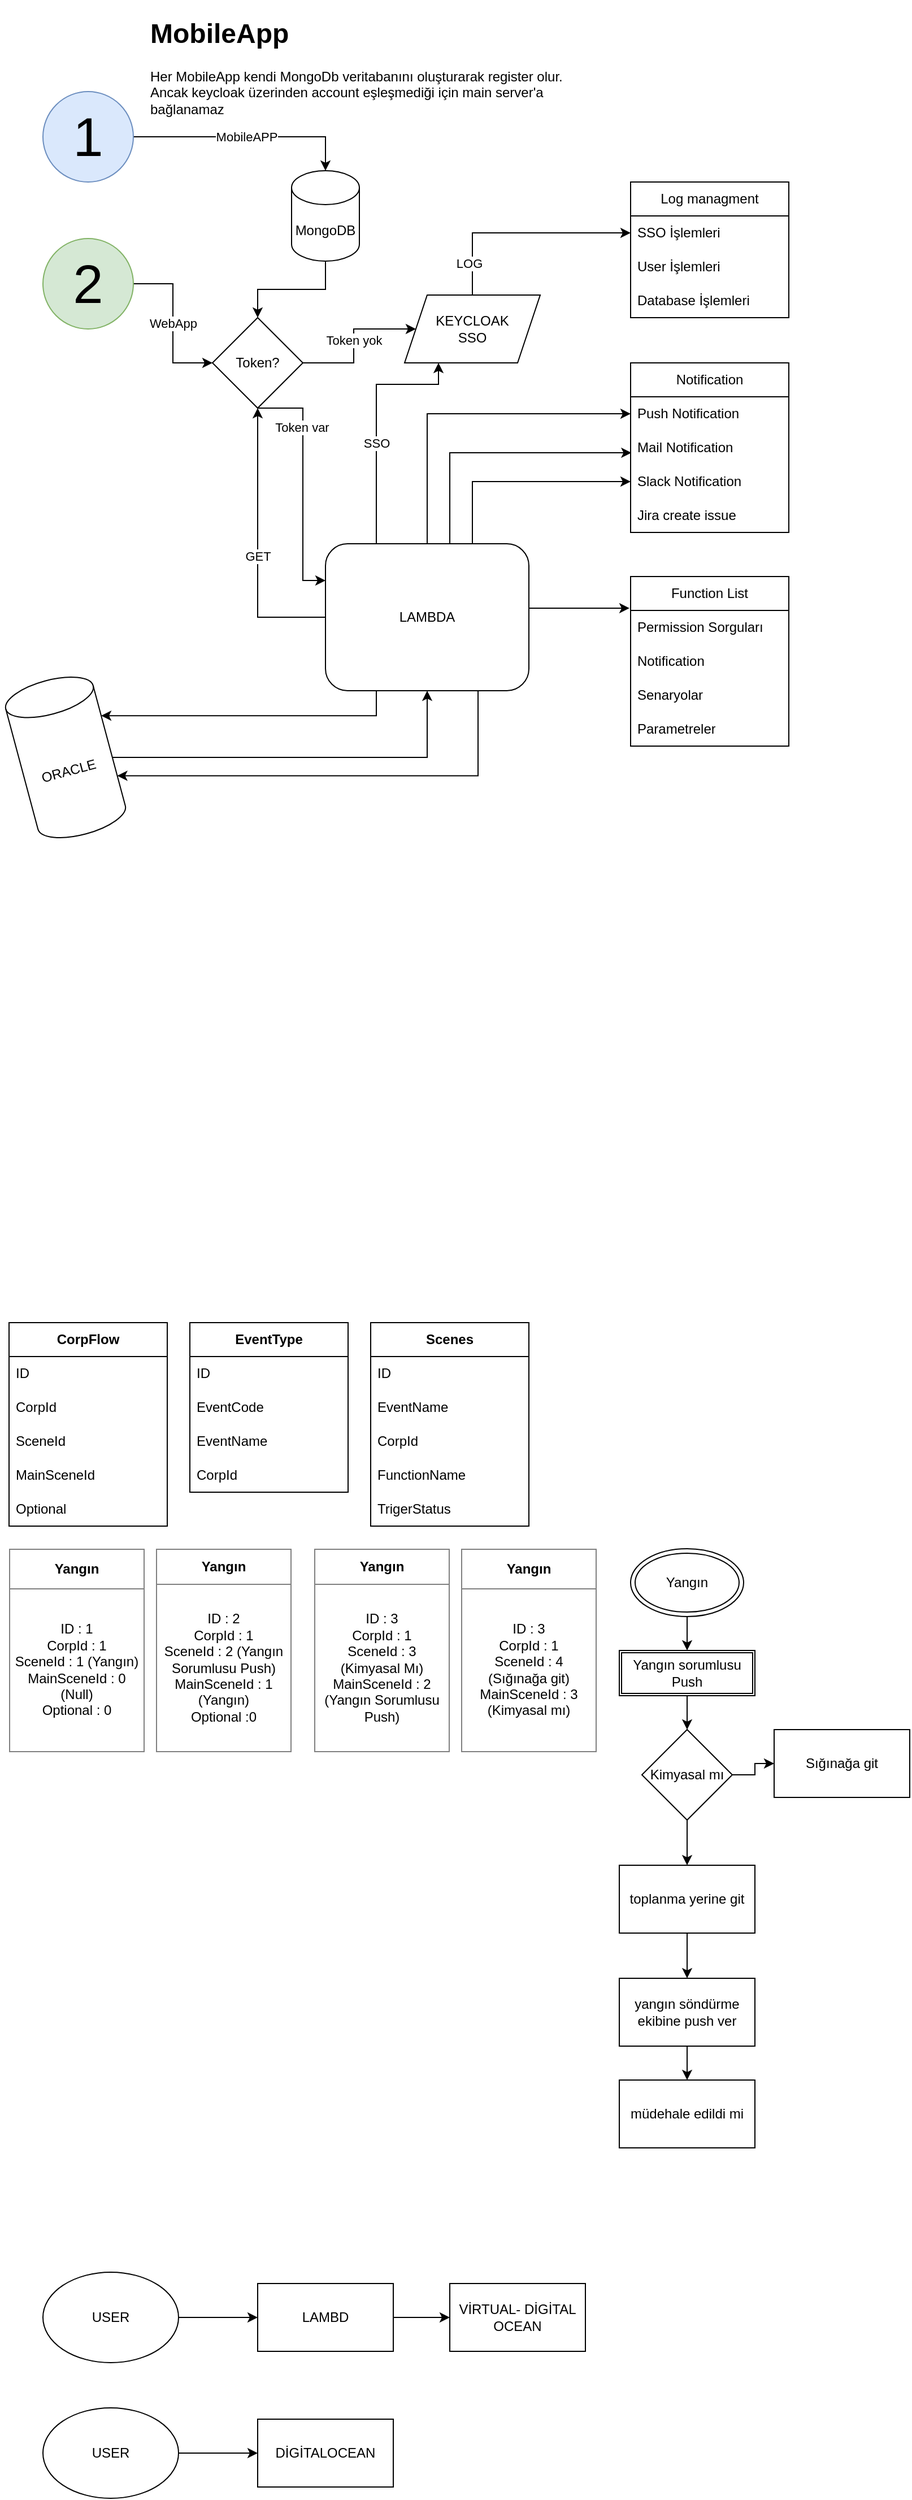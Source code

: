 <mxfile version="21.1.5" type="github">
  <diagram id="C5RBs43oDa-KdzZeNtuy" name="Page-1">
    <mxGraphModel dx="271" dy="148" grid="1" gridSize="10" guides="1" tooltips="1" connect="1" arrows="1" fold="1" page="1" pageScale="1" pageWidth="827" pageHeight="1169" math="0" shadow="0">
      <root>
        <mxCell id="WIyWlLk6GJQsqaUBKTNV-0" />
        <mxCell id="WIyWlLk6GJQsqaUBKTNV-1" parent="WIyWlLk6GJQsqaUBKTNV-0" />
        <mxCell id="HdJTnQoszHruhpzJ2h9A-5" value="MobileAPP" style="edgeStyle=orthogonalEdgeStyle;rounded=0;orthogonalLoop=1;jettySize=auto;html=1;entryX=0.5;entryY=0;entryDx=0;entryDy=0;entryPerimeter=0;" parent="WIyWlLk6GJQsqaUBKTNV-1" source="HdJTnQoszHruhpzJ2h9A-1" target="HdJTnQoszHruhpzJ2h9A-15" edge="1">
          <mxGeometry relative="1" as="geometry">
            <mxPoint x="290" y="161" as="targetPoint" />
          </mxGeometry>
        </mxCell>
        <mxCell id="HdJTnQoszHruhpzJ2h9A-1" value="&lt;font style=&quot;font-size: 48px;&quot;&gt;1&lt;/font&gt;" style="ellipse;whiteSpace=wrap;html=1;aspect=fixed;fillColor=#dae8fc;strokeColor=#6c8ebf;" parent="WIyWlLk6GJQsqaUBKTNV-1" vertex="1">
          <mxGeometry x="40" y="111" width="80" height="80" as="geometry" />
        </mxCell>
        <mxCell id="HdJTnQoszHruhpzJ2h9A-4" value="WebApp" style="edgeStyle=orthogonalEdgeStyle;rounded=0;orthogonalLoop=1;jettySize=auto;html=1;" parent="WIyWlLk6GJQsqaUBKTNV-1" source="HdJTnQoszHruhpzJ2h9A-2" target="HdJTnQoszHruhpzJ2h9A-38" edge="1">
          <mxGeometry relative="1" as="geometry">
            <mxPoint x="230" y="351" as="targetPoint" />
          </mxGeometry>
        </mxCell>
        <mxCell id="HdJTnQoszHruhpzJ2h9A-2" value="&lt;font style=&quot;font-size: 48px;&quot;&gt;2&lt;/font&gt;" style="ellipse;whiteSpace=wrap;html=1;aspect=fixed;fillColor=#d5e8d4;strokeColor=#82b366;" parent="WIyWlLk6GJQsqaUBKTNV-1" vertex="1">
          <mxGeometry x="40" y="241" width="80" height="80" as="geometry" />
        </mxCell>
        <mxCell id="HdJTnQoszHruhpzJ2h9A-22" style="edgeStyle=orthogonalEdgeStyle;rounded=0;orthogonalLoop=1;jettySize=auto;html=1;entryX=0.5;entryY=0;entryDx=0;entryDy=0;" parent="WIyWlLk6GJQsqaUBKTNV-1" source="HdJTnQoszHruhpzJ2h9A-15" target="HdJTnQoszHruhpzJ2h9A-38" edge="1">
          <mxGeometry relative="1" as="geometry">
            <mxPoint x="430" y="191" as="targetPoint" />
          </mxGeometry>
        </mxCell>
        <mxCell id="HdJTnQoszHruhpzJ2h9A-15" value="MongoDB" style="shape=cylinder3;whiteSpace=wrap;html=1;boundedLbl=1;backgroundOutline=1;size=15;" parent="WIyWlLk6GJQsqaUBKTNV-1" vertex="1">
          <mxGeometry x="260" y="181" width="60" height="80" as="geometry" />
        </mxCell>
        <mxCell id="HdJTnQoszHruhpzJ2h9A-62" style="edgeStyle=orthogonalEdgeStyle;rounded=0;orthogonalLoop=1;jettySize=auto;html=1;entryX=0;entryY=0.5;entryDx=0;entryDy=0;" parent="WIyWlLk6GJQsqaUBKTNV-1" source="HdJTnQoszHruhpzJ2h9A-17" target="HdJTnQoszHruhpzJ2h9A-59" edge="1">
          <mxGeometry relative="1" as="geometry" />
        </mxCell>
        <mxCell id="HdJTnQoszHruhpzJ2h9A-63" value="LOG" style="edgeLabel;html=1;align=center;verticalAlign=middle;resizable=0;points=[];" parent="HdJTnQoszHruhpzJ2h9A-62" vertex="1" connectable="0">
          <mxGeometry x="-0.707" y="3" relative="1" as="geometry">
            <mxPoint as="offset" />
          </mxGeometry>
        </mxCell>
        <mxCell id="HdJTnQoszHruhpzJ2h9A-17" value="KEYCLOAK &lt;br&gt;SSO" style="shape=parallelogram;perimeter=parallelogramPerimeter;whiteSpace=wrap;html=1;fixedSize=1;" parent="WIyWlLk6GJQsqaUBKTNV-1" vertex="1">
          <mxGeometry x="360" y="291" width="120" height="60" as="geometry" />
        </mxCell>
        <mxCell id="HdJTnQoszHruhpzJ2h9A-21" value="&lt;h1&gt;MobileApp&lt;/h1&gt;&lt;p&gt;Her MobileApp kendi MongoDb veritabanını oluşturarak register olur. Ancak keycloak üzerinden account eşleşmediği için main server&#39;a bağlanamaz&lt;/p&gt;" style="text;html=1;strokeColor=none;fillColor=none;spacing=5;spacingTop=-20;whiteSpace=wrap;overflow=hidden;rounded=0;" parent="WIyWlLk6GJQsqaUBKTNV-1" vertex="1">
          <mxGeometry x="130" y="40" width="390" height="100" as="geometry" />
        </mxCell>
        <mxCell id="HdJTnQoszHruhpzJ2h9A-42" style="edgeStyle=orthogonalEdgeStyle;rounded=0;orthogonalLoop=1;jettySize=auto;html=1;entryX=0.25;entryY=1;entryDx=0;entryDy=0;exitX=0.25;exitY=0;exitDx=0;exitDy=0;" parent="WIyWlLk6GJQsqaUBKTNV-1" source="HdJTnQoszHruhpzJ2h9A-24" target="HdJTnQoszHruhpzJ2h9A-17" edge="1">
          <mxGeometry relative="1" as="geometry">
            <Array as="points">
              <mxPoint x="335" y="370" />
              <mxPoint x="390" y="370" />
            </Array>
          </mxGeometry>
        </mxCell>
        <mxCell id="HdJTnQoszHruhpzJ2h9A-46" value="SSO" style="edgeLabel;html=1;align=center;verticalAlign=middle;resizable=0;points=[];" parent="HdJTnQoszHruhpzJ2h9A-42" vertex="1" connectable="0">
          <mxGeometry x="-0.182" y="-1" relative="1" as="geometry">
            <mxPoint x="-1" y="-1" as="offset" />
          </mxGeometry>
        </mxCell>
        <mxCell id="HdJTnQoszHruhpzJ2h9A-87" style="edgeStyle=orthogonalEdgeStyle;rounded=0;orthogonalLoop=1;jettySize=auto;html=1;entryX=0.005;entryY=0.65;entryDx=0;entryDy=0;entryPerimeter=0;" parent="WIyWlLk6GJQsqaUBKTNV-1" source="HdJTnQoszHruhpzJ2h9A-24" target="HdJTnQoszHruhpzJ2h9A-83" edge="1">
          <mxGeometry relative="1" as="geometry">
            <Array as="points">
              <mxPoint x="400" y="430" />
            </Array>
            <mxPoint x="540" y="445" as="targetPoint" />
          </mxGeometry>
        </mxCell>
        <mxCell id="HdJTnQoszHruhpzJ2h9A-93" style="edgeStyle=orthogonalEdgeStyle;rounded=0;orthogonalLoop=1;jettySize=auto;html=1;entryX=0.5;entryY=1;entryDx=0;entryDy=0;" parent="WIyWlLk6GJQsqaUBKTNV-1" source="HdJTnQoszHruhpzJ2h9A-24" target="HdJTnQoszHruhpzJ2h9A-38" edge="1">
          <mxGeometry relative="1" as="geometry">
            <mxPoint x="230" y="400" as="targetPoint" />
          </mxGeometry>
        </mxCell>
        <mxCell id="HdJTnQoszHruhpzJ2h9A-94" value="GET" style="edgeLabel;html=1;align=center;verticalAlign=middle;resizable=0;points=[];" parent="HdJTnQoszHruhpzJ2h9A-93" vertex="1" connectable="0">
          <mxGeometry x="-0.068" relative="1" as="geometry">
            <mxPoint as="offset" />
          </mxGeometry>
        </mxCell>
        <mxCell id="HdJTnQoszHruhpzJ2h9A-95" style="edgeStyle=orthogonalEdgeStyle;rounded=0;orthogonalLoop=1;jettySize=auto;html=1;exitX=0.25;exitY=1;exitDx=0;exitDy=0;entryX=1;entryY=0;entryDx=0;entryDy=42.5;entryPerimeter=0;" parent="WIyWlLk6GJQsqaUBKTNV-1" source="HdJTnQoszHruhpzJ2h9A-24" target="HdJTnQoszHruhpzJ2h9A-29" edge="1">
          <mxGeometry relative="1" as="geometry" />
        </mxCell>
        <mxCell id="HdJTnQoszHruhpzJ2h9A-96" style="edgeStyle=orthogonalEdgeStyle;rounded=0;orthogonalLoop=1;jettySize=auto;html=1;exitX=0.75;exitY=1;exitDx=0;exitDy=0;entryX=1;entryY=0;entryDx=0;entryDy=97.5;entryPerimeter=0;" parent="WIyWlLk6GJQsqaUBKTNV-1" source="HdJTnQoszHruhpzJ2h9A-24" target="HdJTnQoszHruhpzJ2h9A-29" edge="1">
          <mxGeometry relative="1" as="geometry" />
        </mxCell>
        <mxCell id="HdJTnQoszHruhpzJ2h9A-99" style="edgeStyle=orthogonalEdgeStyle;rounded=0;orthogonalLoop=1;jettySize=auto;html=1;exitX=0.5;exitY=0;exitDx=0;exitDy=0;entryX=0;entryY=0.5;entryDx=0;entryDy=0;" parent="WIyWlLk6GJQsqaUBKTNV-1" source="HdJTnQoszHruhpzJ2h9A-24" target="HdJTnQoszHruhpzJ2h9A-82" edge="1">
          <mxGeometry relative="1" as="geometry" />
        </mxCell>
        <mxCell id="HdJTnQoszHruhpzJ2h9A-100" style="edgeStyle=orthogonalEdgeStyle;rounded=0;orthogonalLoop=1;jettySize=auto;html=1;exitX=0.75;exitY=0;exitDx=0;exitDy=0;entryX=0;entryY=0.5;entryDx=0;entryDy=0;" parent="WIyWlLk6GJQsqaUBKTNV-1" source="HdJTnQoszHruhpzJ2h9A-24" target="HdJTnQoszHruhpzJ2h9A-84" edge="1">
          <mxGeometry relative="1" as="geometry">
            <Array as="points">
              <mxPoint x="420" y="511" />
              <mxPoint x="420" y="456" />
            </Array>
          </mxGeometry>
        </mxCell>
        <mxCell id="ZVC5dnamHG_otaj4gTiU-15" style="edgeStyle=orthogonalEdgeStyle;rounded=0;orthogonalLoop=1;jettySize=auto;html=1;exitX=1;exitY=0.5;exitDx=0;exitDy=0;entryX=-0.007;entryY=-0.067;entryDx=0;entryDy=0;entryPerimeter=0;" edge="1" parent="WIyWlLk6GJQsqaUBKTNV-1" source="HdJTnQoszHruhpzJ2h9A-24" target="HdJTnQoszHruhpzJ2h9A-70">
          <mxGeometry relative="1" as="geometry">
            <Array as="points">
              <mxPoint x="470" y="568" />
            </Array>
          </mxGeometry>
        </mxCell>
        <mxCell id="HdJTnQoszHruhpzJ2h9A-24" value="LAMBDA" style="rounded=1;whiteSpace=wrap;html=1;" parent="WIyWlLk6GJQsqaUBKTNV-1" vertex="1">
          <mxGeometry x="290" y="511" width="180" height="130" as="geometry" />
        </mxCell>
        <mxCell id="ZVC5dnamHG_otaj4gTiU-3" style="edgeStyle=orthogonalEdgeStyle;rounded=0;orthogonalLoop=1;jettySize=auto;html=1;entryX=0.5;entryY=1;entryDx=0;entryDy=0;" edge="1" parent="WIyWlLk6GJQsqaUBKTNV-1" source="HdJTnQoszHruhpzJ2h9A-29" target="HdJTnQoszHruhpzJ2h9A-24">
          <mxGeometry relative="1" as="geometry" />
        </mxCell>
        <mxCell id="HdJTnQoszHruhpzJ2h9A-29" value="ORACLE" style="shape=cylinder3;whiteSpace=wrap;html=1;boundedLbl=1;backgroundOutline=1;size=15;rotation=-15;" parent="WIyWlLk6GJQsqaUBKTNV-1" vertex="1">
          <mxGeometry x="20" y="630" width="80" height="140" as="geometry" />
        </mxCell>
        <mxCell id="HdJTnQoszHruhpzJ2h9A-39" value="Token yok" style="edgeStyle=orthogonalEdgeStyle;rounded=0;orthogonalLoop=1;jettySize=auto;html=1;entryX=0;entryY=0.5;entryDx=0;entryDy=0;" parent="WIyWlLk6GJQsqaUBKTNV-1" source="HdJTnQoszHruhpzJ2h9A-38" target="HdJTnQoszHruhpzJ2h9A-17" edge="1">
          <mxGeometry relative="1" as="geometry" />
        </mxCell>
        <mxCell id="HdJTnQoszHruhpzJ2h9A-79" style="edgeStyle=orthogonalEdgeStyle;rounded=0;orthogonalLoop=1;jettySize=auto;html=1;exitX=0.5;exitY=1;exitDx=0;exitDy=0;entryX=0;entryY=0.25;entryDx=0;entryDy=0;" parent="WIyWlLk6GJQsqaUBKTNV-1" source="HdJTnQoszHruhpzJ2h9A-38" target="HdJTnQoszHruhpzJ2h9A-24" edge="1">
          <mxGeometry relative="1" as="geometry">
            <Array as="points">
              <mxPoint x="270" y="391" />
              <mxPoint x="270" y="544" />
            </Array>
          </mxGeometry>
        </mxCell>
        <mxCell id="HdJTnQoszHruhpzJ2h9A-80" value="Token var" style="edgeLabel;html=1;align=center;verticalAlign=middle;resizable=0;points=[];" parent="HdJTnQoszHruhpzJ2h9A-79" vertex="1" connectable="0">
          <mxGeometry x="-0.464" y="-1" relative="1" as="geometry">
            <mxPoint as="offset" />
          </mxGeometry>
        </mxCell>
        <mxCell id="HdJTnQoszHruhpzJ2h9A-38" value="Token?" style="rhombus;whiteSpace=wrap;html=1;" parent="WIyWlLk6GJQsqaUBKTNV-1" vertex="1">
          <mxGeometry x="190" y="311" width="80" height="80" as="geometry" />
        </mxCell>
        <mxCell id="HdJTnQoszHruhpzJ2h9A-58" value="Log managment" style="swimlane;fontStyle=0;childLayout=stackLayout;horizontal=1;startSize=30;horizontalStack=0;resizeParent=1;resizeParentMax=0;resizeLast=0;collapsible=1;marginBottom=0;whiteSpace=wrap;html=1;" parent="WIyWlLk6GJQsqaUBKTNV-1" vertex="1">
          <mxGeometry x="560" y="191" width="140" height="120" as="geometry" />
        </mxCell>
        <mxCell id="HdJTnQoszHruhpzJ2h9A-59" value="SSO İşlemleri" style="text;strokeColor=none;fillColor=none;align=left;verticalAlign=middle;spacingLeft=4;spacingRight=4;overflow=hidden;points=[[0,0.5],[1,0.5]];portConstraint=eastwest;rotatable=0;whiteSpace=wrap;html=1;" parent="HdJTnQoszHruhpzJ2h9A-58" vertex="1">
          <mxGeometry y="30" width="140" height="30" as="geometry" />
        </mxCell>
        <mxCell id="HdJTnQoszHruhpzJ2h9A-60" value="User İşlemleri" style="text;strokeColor=none;fillColor=none;align=left;verticalAlign=middle;spacingLeft=4;spacingRight=4;overflow=hidden;points=[[0,0.5],[1,0.5]];portConstraint=eastwest;rotatable=0;whiteSpace=wrap;html=1;" parent="HdJTnQoszHruhpzJ2h9A-58" vertex="1">
          <mxGeometry y="60" width="140" height="30" as="geometry" />
        </mxCell>
        <mxCell id="HdJTnQoszHruhpzJ2h9A-61" value="Database İşlemleri" style="text;strokeColor=none;fillColor=none;align=left;verticalAlign=middle;spacingLeft=4;spacingRight=4;overflow=hidden;points=[[0,0.5],[1,0.5]];portConstraint=eastwest;rotatable=0;whiteSpace=wrap;html=1;" parent="HdJTnQoszHruhpzJ2h9A-58" vertex="1">
          <mxGeometry y="90" width="140" height="30" as="geometry" />
        </mxCell>
        <mxCell id="HdJTnQoszHruhpzJ2h9A-69" value="Function List" style="swimlane;fontStyle=0;childLayout=stackLayout;horizontal=1;startSize=30;horizontalStack=0;resizeParent=1;resizeParentMax=0;resizeLast=0;collapsible=1;marginBottom=0;whiteSpace=wrap;html=1;" parent="WIyWlLk6GJQsqaUBKTNV-1" vertex="1">
          <mxGeometry x="560" y="540" width="140" height="150" as="geometry">
            <mxRectangle x="660" y="720" width="110" height="30" as="alternateBounds" />
          </mxGeometry>
        </mxCell>
        <mxCell id="HdJTnQoszHruhpzJ2h9A-70" value="Permission Sorguları" style="text;strokeColor=none;fillColor=none;align=left;verticalAlign=middle;spacingLeft=4;spacingRight=4;overflow=hidden;points=[[0,0.5],[1,0.5]];portConstraint=eastwest;rotatable=0;whiteSpace=wrap;html=1;" parent="HdJTnQoszHruhpzJ2h9A-69" vertex="1">
          <mxGeometry y="30" width="140" height="30" as="geometry" />
        </mxCell>
        <mxCell id="HdJTnQoszHruhpzJ2h9A-71" value="Notification&amp;nbsp;" style="text;strokeColor=none;fillColor=none;align=left;verticalAlign=middle;spacingLeft=4;spacingRight=4;overflow=hidden;points=[[0,0.5],[1,0.5]];portConstraint=eastwest;rotatable=0;whiteSpace=wrap;html=1;" parent="HdJTnQoszHruhpzJ2h9A-69" vertex="1">
          <mxGeometry y="60" width="140" height="30" as="geometry" />
        </mxCell>
        <mxCell id="HdJTnQoszHruhpzJ2h9A-72" value="Senaryolar" style="text;strokeColor=none;fillColor=none;align=left;verticalAlign=middle;spacingLeft=4;spacingRight=4;overflow=hidden;points=[[0,0.5],[1,0.5]];portConstraint=eastwest;rotatable=0;whiteSpace=wrap;html=1;" parent="HdJTnQoszHruhpzJ2h9A-69" vertex="1">
          <mxGeometry y="90" width="140" height="30" as="geometry" />
        </mxCell>
        <mxCell id="HdJTnQoszHruhpzJ2h9A-102" value="Parametreler" style="text;strokeColor=none;fillColor=none;align=left;verticalAlign=middle;spacingLeft=4;spacingRight=4;overflow=hidden;points=[[0,0.5],[1,0.5]];portConstraint=eastwest;rotatable=0;whiteSpace=wrap;html=1;" parent="HdJTnQoszHruhpzJ2h9A-69" vertex="1">
          <mxGeometry y="120" width="140" height="30" as="geometry" />
        </mxCell>
        <mxCell id="HdJTnQoszHruhpzJ2h9A-81" value="Notification" style="swimlane;fontStyle=0;childLayout=stackLayout;horizontal=1;startSize=30;horizontalStack=0;resizeParent=1;resizeParentMax=0;resizeLast=0;collapsible=1;marginBottom=0;whiteSpace=wrap;html=1;" parent="WIyWlLk6GJQsqaUBKTNV-1" vertex="1">
          <mxGeometry x="560" y="351" width="140" height="150" as="geometry" />
        </mxCell>
        <mxCell id="HdJTnQoszHruhpzJ2h9A-82" value="Push Notification" style="text;strokeColor=none;fillColor=none;align=left;verticalAlign=middle;spacingLeft=4;spacingRight=4;overflow=hidden;points=[[0,0.5],[1,0.5]];portConstraint=eastwest;rotatable=0;whiteSpace=wrap;html=1;" parent="HdJTnQoszHruhpzJ2h9A-81" vertex="1">
          <mxGeometry y="30" width="140" height="30" as="geometry" />
        </mxCell>
        <mxCell id="HdJTnQoszHruhpzJ2h9A-83" value="Mail Notification" style="text;strokeColor=none;fillColor=none;align=left;verticalAlign=middle;spacingLeft=4;spacingRight=4;overflow=hidden;points=[[0,0.5],[1,0.5]];portConstraint=eastwest;rotatable=0;whiteSpace=wrap;html=1;" parent="HdJTnQoszHruhpzJ2h9A-81" vertex="1">
          <mxGeometry y="60" width="140" height="30" as="geometry" />
        </mxCell>
        <mxCell id="HdJTnQoszHruhpzJ2h9A-84" value="Slack Notification" style="text;strokeColor=none;fillColor=none;align=left;verticalAlign=middle;spacingLeft=4;spacingRight=4;overflow=hidden;points=[[0,0.5],[1,0.5]];portConstraint=eastwest;rotatable=0;whiteSpace=wrap;html=1;" parent="HdJTnQoszHruhpzJ2h9A-81" vertex="1">
          <mxGeometry y="90" width="140" height="30" as="geometry" />
        </mxCell>
        <mxCell id="ZVC5dnamHG_otaj4gTiU-16" value="Jira create issue" style="text;strokeColor=none;fillColor=none;align=left;verticalAlign=middle;spacingLeft=4;spacingRight=4;overflow=hidden;points=[[0,0.5],[1,0.5]];portConstraint=eastwest;rotatable=0;whiteSpace=wrap;html=1;" vertex="1" parent="HdJTnQoszHruhpzJ2h9A-81">
          <mxGeometry y="120" width="140" height="30" as="geometry" />
        </mxCell>
        <mxCell id="HdJTnQoszHruhpzJ2h9A-104" value="CorpFlow" style="swimlane;fontStyle=1;childLayout=stackLayout;horizontal=1;startSize=30;horizontalStack=0;resizeParent=1;resizeParentMax=0;resizeLast=0;collapsible=1;marginBottom=0;whiteSpace=wrap;html=1;" parent="WIyWlLk6GJQsqaUBKTNV-1" vertex="1">
          <mxGeometry x="10" y="1200" width="140" height="180" as="geometry" />
        </mxCell>
        <mxCell id="HdJTnQoszHruhpzJ2h9A-105" value="ID" style="text;strokeColor=none;fillColor=none;align=left;verticalAlign=middle;spacingLeft=4;spacingRight=4;overflow=hidden;points=[[0,0.5],[1,0.5]];portConstraint=eastwest;rotatable=0;whiteSpace=wrap;html=1;" parent="HdJTnQoszHruhpzJ2h9A-104" vertex="1">
          <mxGeometry y="30" width="140" height="30" as="geometry" />
        </mxCell>
        <mxCell id="HdJTnQoszHruhpzJ2h9A-106" value="CorpId" style="text;strokeColor=none;fillColor=none;align=left;verticalAlign=middle;spacingLeft=4;spacingRight=4;overflow=hidden;points=[[0,0.5],[1,0.5]];portConstraint=eastwest;rotatable=0;whiteSpace=wrap;html=1;" parent="HdJTnQoszHruhpzJ2h9A-104" vertex="1">
          <mxGeometry y="60" width="140" height="30" as="geometry" />
        </mxCell>
        <mxCell id="HdJTnQoszHruhpzJ2h9A-107" value="SceneId" style="text;strokeColor=none;fillColor=none;align=left;verticalAlign=middle;spacingLeft=4;spacingRight=4;overflow=hidden;points=[[0,0.5],[1,0.5]];portConstraint=eastwest;rotatable=0;whiteSpace=wrap;html=1;" parent="HdJTnQoszHruhpzJ2h9A-104" vertex="1">
          <mxGeometry y="90" width="140" height="30" as="geometry" />
        </mxCell>
        <mxCell id="HdJTnQoszHruhpzJ2h9A-108" value="MainSceneId" style="text;strokeColor=none;fillColor=none;align=left;verticalAlign=middle;spacingLeft=4;spacingRight=4;overflow=hidden;points=[[0,0.5],[1,0.5]];portConstraint=eastwest;rotatable=0;whiteSpace=wrap;html=1;fontStyle=0" parent="HdJTnQoszHruhpzJ2h9A-104" vertex="1">
          <mxGeometry y="120" width="140" height="30" as="geometry" />
        </mxCell>
        <mxCell id="ZVC5dnamHG_otaj4gTiU-0" value="Optional" style="text;strokeColor=none;fillColor=none;align=left;verticalAlign=middle;spacingLeft=4;spacingRight=4;overflow=hidden;points=[[0,0.5],[1,0.5]];portConstraint=eastwest;rotatable=0;whiteSpace=wrap;html=1;fontStyle=0" vertex="1" parent="HdJTnQoszHruhpzJ2h9A-104">
          <mxGeometry y="150" width="140" height="30" as="geometry" />
        </mxCell>
        <mxCell id="HdJTnQoszHruhpzJ2h9A-109" value="EventType" style="swimlane;fontStyle=1;childLayout=stackLayout;horizontal=1;startSize=30;horizontalStack=0;resizeParent=1;resizeParentMax=0;resizeLast=0;collapsible=1;marginBottom=0;whiteSpace=wrap;html=1;" parent="WIyWlLk6GJQsqaUBKTNV-1" vertex="1">
          <mxGeometry x="170" y="1200" width="140" height="150" as="geometry" />
        </mxCell>
        <mxCell id="HdJTnQoszHruhpzJ2h9A-110" value="ID" style="text;strokeColor=none;fillColor=none;align=left;verticalAlign=middle;spacingLeft=4;spacingRight=4;overflow=hidden;points=[[0,0.5],[1,0.5]];portConstraint=eastwest;rotatable=0;whiteSpace=wrap;html=1;" parent="HdJTnQoszHruhpzJ2h9A-109" vertex="1">
          <mxGeometry y="30" width="140" height="30" as="geometry" />
        </mxCell>
        <mxCell id="HdJTnQoszHruhpzJ2h9A-111" value="EventCode" style="text;strokeColor=none;fillColor=none;align=left;verticalAlign=middle;spacingLeft=4;spacingRight=4;overflow=hidden;points=[[0,0.5],[1,0.5]];portConstraint=eastwest;rotatable=0;whiteSpace=wrap;html=1;" parent="HdJTnQoszHruhpzJ2h9A-109" vertex="1">
          <mxGeometry y="60" width="140" height="30" as="geometry" />
        </mxCell>
        <mxCell id="HdJTnQoszHruhpzJ2h9A-112" value="EventName" style="text;strokeColor=none;fillColor=none;align=left;verticalAlign=middle;spacingLeft=4;spacingRight=4;overflow=hidden;points=[[0,0.5],[1,0.5]];portConstraint=eastwest;rotatable=0;whiteSpace=wrap;html=1;" parent="HdJTnQoszHruhpzJ2h9A-109" vertex="1">
          <mxGeometry y="90" width="140" height="30" as="geometry" />
        </mxCell>
        <mxCell id="HdJTnQoszHruhpzJ2h9A-113" value="CorpId" style="text;strokeColor=none;fillColor=none;align=left;verticalAlign=middle;spacingLeft=4;spacingRight=4;overflow=hidden;points=[[0,0.5],[1,0.5]];portConstraint=eastwest;rotatable=0;whiteSpace=wrap;html=1;fontStyle=0" parent="HdJTnQoszHruhpzJ2h9A-109" vertex="1">
          <mxGeometry y="120" width="140" height="30" as="geometry" />
        </mxCell>
        <mxCell id="HdJTnQoszHruhpzJ2h9A-114" value="Scenes" style="swimlane;fontStyle=1;childLayout=stackLayout;horizontal=1;startSize=30;horizontalStack=0;resizeParent=1;resizeParentMax=0;resizeLast=0;collapsible=1;marginBottom=0;whiteSpace=wrap;html=1;" parent="WIyWlLk6GJQsqaUBKTNV-1" vertex="1">
          <mxGeometry x="330" y="1200" width="140" height="180" as="geometry" />
        </mxCell>
        <mxCell id="HdJTnQoszHruhpzJ2h9A-115" value="ID" style="text;strokeColor=none;fillColor=none;align=left;verticalAlign=middle;spacingLeft=4;spacingRight=4;overflow=hidden;points=[[0,0.5],[1,0.5]];portConstraint=eastwest;rotatable=0;whiteSpace=wrap;html=1;" parent="HdJTnQoszHruhpzJ2h9A-114" vertex="1">
          <mxGeometry y="30" width="140" height="30" as="geometry" />
        </mxCell>
        <mxCell id="HdJTnQoszHruhpzJ2h9A-117" value="EventName" style="text;strokeColor=none;fillColor=none;align=left;verticalAlign=middle;spacingLeft=4;spacingRight=4;overflow=hidden;points=[[0,0.5],[1,0.5]];portConstraint=eastwest;rotatable=0;whiteSpace=wrap;html=1;" parent="HdJTnQoszHruhpzJ2h9A-114" vertex="1">
          <mxGeometry y="60" width="140" height="30" as="geometry" />
        </mxCell>
        <mxCell id="HdJTnQoszHruhpzJ2h9A-118" value="CorpId" style="text;strokeColor=none;fillColor=none;align=left;verticalAlign=middle;spacingLeft=4;spacingRight=4;overflow=hidden;points=[[0,0.5],[1,0.5]];portConstraint=eastwest;rotatable=0;whiteSpace=wrap;html=1;fontStyle=0" parent="HdJTnQoszHruhpzJ2h9A-114" vertex="1">
          <mxGeometry y="90" width="140" height="30" as="geometry" />
        </mxCell>
        <mxCell id="ZVC5dnamHG_otaj4gTiU-1" value="FunctionName" style="text;strokeColor=none;fillColor=none;align=left;verticalAlign=middle;spacingLeft=4;spacingRight=4;overflow=hidden;points=[[0,0.5],[1,0.5]];portConstraint=eastwest;rotatable=0;whiteSpace=wrap;html=1;fontStyle=0" vertex="1" parent="HdJTnQoszHruhpzJ2h9A-114">
          <mxGeometry y="120" width="140" height="30" as="geometry" />
        </mxCell>
        <mxCell id="ZVC5dnamHG_otaj4gTiU-2" value="TrigerStatus" style="text;strokeColor=none;fillColor=none;align=left;verticalAlign=middle;spacingLeft=4;spacingRight=4;overflow=hidden;points=[[0,0.5],[1,0.5]];portConstraint=eastwest;rotatable=0;whiteSpace=wrap;html=1;fontStyle=0" vertex="1" parent="HdJTnQoszHruhpzJ2h9A-114">
          <mxGeometry y="150" width="140" height="30" as="geometry" />
        </mxCell>
        <mxCell id="HdJTnQoszHruhpzJ2h9A-122" style="edgeStyle=orthogonalEdgeStyle;rounded=0;orthogonalLoop=1;jettySize=auto;html=1;exitX=0.5;exitY=1;exitDx=0;exitDy=0;entryX=0.5;entryY=0;entryDx=0;entryDy=0;" parent="WIyWlLk6GJQsqaUBKTNV-1" source="HdJTnQoszHruhpzJ2h9A-119" target="HdJTnQoszHruhpzJ2h9A-120" edge="1">
          <mxGeometry relative="1" as="geometry" />
        </mxCell>
        <mxCell id="HdJTnQoszHruhpzJ2h9A-119" value="Yangın" style="ellipse;shape=doubleEllipse;whiteSpace=wrap;html=1;" parent="WIyWlLk6GJQsqaUBKTNV-1" vertex="1">
          <mxGeometry x="560" y="1400" width="100" height="60" as="geometry" />
        </mxCell>
        <mxCell id="HdJTnQoszHruhpzJ2h9A-127" value="" style="edgeStyle=orthogonalEdgeStyle;rounded=0;orthogonalLoop=1;jettySize=auto;html=1;" parent="WIyWlLk6GJQsqaUBKTNV-1" source="HdJTnQoszHruhpzJ2h9A-120" target="HdJTnQoszHruhpzJ2h9A-126" edge="1">
          <mxGeometry relative="1" as="geometry" />
        </mxCell>
        <mxCell id="HdJTnQoszHruhpzJ2h9A-120" value="Yangın sorumlusu Push" style="shape=ext;double=1;rounded=0;whiteSpace=wrap;html=1;" parent="WIyWlLk6GJQsqaUBKTNV-1" vertex="1">
          <mxGeometry x="550" y="1490" width="120" height="40" as="geometry" />
        </mxCell>
        <mxCell id="HdJTnQoszHruhpzJ2h9A-129" value="" style="edgeStyle=orthogonalEdgeStyle;rounded=0;orthogonalLoop=1;jettySize=auto;html=1;" parent="WIyWlLk6GJQsqaUBKTNV-1" source="HdJTnQoszHruhpzJ2h9A-126" target="HdJTnQoszHruhpzJ2h9A-128" edge="1">
          <mxGeometry relative="1" as="geometry" />
        </mxCell>
        <mxCell id="HdJTnQoszHruhpzJ2h9A-132" value="" style="edgeStyle=orthogonalEdgeStyle;rounded=0;orthogonalLoop=1;jettySize=auto;html=1;" parent="WIyWlLk6GJQsqaUBKTNV-1" source="HdJTnQoszHruhpzJ2h9A-126" target="HdJTnQoszHruhpzJ2h9A-131" edge="1">
          <mxGeometry relative="1" as="geometry" />
        </mxCell>
        <mxCell id="HdJTnQoszHruhpzJ2h9A-126" value="Kimyasal mı" style="rhombus;whiteSpace=wrap;html=1;rounded=0;" parent="WIyWlLk6GJQsqaUBKTNV-1" vertex="1">
          <mxGeometry x="570" y="1560" width="80" height="80" as="geometry" />
        </mxCell>
        <mxCell id="HdJTnQoszHruhpzJ2h9A-134" value="" style="edgeStyle=orthogonalEdgeStyle;rounded=0;orthogonalLoop=1;jettySize=auto;html=1;" parent="WIyWlLk6GJQsqaUBKTNV-1" source="HdJTnQoszHruhpzJ2h9A-128" target="HdJTnQoszHruhpzJ2h9A-133" edge="1">
          <mxGeometry relative="1" as="geometry" />
        </mxCell>
        <mxCell id="HdJTnQoszHruhpzJ2h9A-128" value="toplanma yerine git" style="whiteSpace=wrap;html=1;rounded=0;" parent="WIyWlLk6GJQsqaUBKTNV-1" vertex="1">
          <mxGeometry x="550" y="1680" width="120" height="60" as="geometry" />
        </mxCell>
        <mxCell id="HdJTnQoszHruhpzJ2h9A-131" value="Sığınağa git" style="whiteSpace=wrap;html=1;rounded=0;" parent="WIyWlLk6GJQsqaUBKTNV-1" vertex="1">
          <mxGeometry x="687" y="1560" width="120" height="60" as="geometry" />
        </mxCell>
        <mxCell id="HdJTnQoszHruhpzJ2h9A-136" value="" style="edgeStyle=orthogonalEdgeStyle;rounded=0;orthogonalLoop=1;jettySize=auto;html=1;" parent="WIyWlLk6GJQsqaUBKTNV-1" source="HdJTnQoszHruhpzJ2h9A-133" target="HdJTnQoszHruhpzJ2h9A-135" edge="1">
          <mxGeometry relative="1" as="geometry" />
        </mxCell>
        <mxCell id="HdJTnQoszHruhpzJ2h9A-133" value="yangın söndürme ekibine push ver" style="whiteSpace=wrap;html=1;rounded=0;" parent="WIyWlLk6GJQsqaUBKTNV-1" vertex="1">
          <mxGeometry x="550" y="1780" width="120" height="60" as="geometry" />
        </mxCell>
        <mxCell id="HdJTnQoszHruhpzJ2h9A-135" value="müdehale edildi mi" style="whiteSpace=wrap;html=1;rounded=0;" parent="WIyWlLk6GJQsqaUBKTNV-1" vertex="1">
          <mxGeometry x="550" y="1870" width="120" height="60" as="geometry" />
        </mxCell>
        <mxCell id="HdJTnQoszHruhpzJ2h9A-137" value="&lt;table border=&quot;1&quot; width=&quot;100%&quot; height=&quot;100%&quot; cellpadding=&quot;4&quot; style=&quot;width:100%;height:100%;border-collapse:collapse;&quot;&gt;&lt;tbody&gt;&lt;tr&gt;&lt;th align=&quot;center&quot;&gt;&lt;b&gt;Yangın&lt;/b&gt;&lt;/th&gt;&lt;/tr&gt;&lt;tr&gt;&lt;td align=&quot;center&quot;&gt;ID : 1&lt;br&gt;CorpId : 1&lt;br&gt;SceneId : 1 (Yangın)&lt;br&gt;MainSceneId : 0 (Null)&lt;br&gt;Optional : 0&lt;/td&gt;&lt;/tr&gt;&lt;/tbody&gt;&lt;/table&gt;" style="text;html=1;whiteSpace=wrap;strokeColor=none;fillColor=none;overflow=fill;" parent="WIyWlLk6GJQsqaUBKTNV-1" vertex="1">
          <mxGeometry x="10" y="1400" width="120" height="180" as="geometry" />
        </mxCell>
        <mxCell id="HdJTnQoszHruhpzJ2h9A-138" value="&lt;table border=&quot;1&quot; width=&quot;100%&quot; height=&quot;100%&quot; cellpadding=&quot;4&quot; style=&quot;width:100%;height:100%;border-collapse:collapse;&quot;&gt;&lt;tbody&gt;&lt;tr&gt;&lt;th align=&quot;center&quot;&gt;&lt;b&gt;Yangın&lt;/b&gt;&lt;/th&gt;&lt;/tr&gt;&lt;tr&gt;&lt;td align=&quot;center&quot;&gt;ID : 2&lt;br&gt;CorpId : 1&lt;br&gt;SceneId : 2 (Yangın Sorumlusu Push)&lt;br&gt;MainSceneId : 1 (Yangın)&lt;br&gt;Optional :0&lt;/td&gt;&lt;/tr&gt;&lt;/tbody&gt;&lt;/table&gt;" style="text;html=1;whiteSpace=wrap;strokeColor=none;fillColor=none;overflow=fill;" parent="WIyWlLk6GJQsqaUBKTNV-1" vertex="1">
          <mxGeometry x="140" y="1400" width="120" height="180" as="geometry" />
        </mxCell>
        <mxCell id="HdJTnQoszHruhpzJ2h9A-143" value="&lt;table border=&quot;1&quot; width=&quot;100%&quot; height=&quot;100%&quot; cellpadding=&quot;4&quot; style=&quot;width:100%;height:100%;border-collapse:collapse;&quot;&gt;&lt;tbody&gt;&lt;tr&gt;&lt;th align=&quot;center&quot;&gt;&lt;b&gt;Yangın&lt;/b&gt;&lt;/th&gt;&lt;/tr&gt;&lt;tr&gt;&lt;td align=&quot;center&quot;&gt;ID : 3&lt;br&gt;CorpId : 1&lt;br&gt;SceneId : 3 (Kimyasal Mı)&lt;br&gt;MainSceneId : 2 (Yangın Sorumlusu Push)&lt;/td&gt;&lt;/tr&gt;&lt;/tbody&gt;&lt;/table&gt;" style="text;html=1;whiteSpace=wrap;strokeColor=none;fillColor=none;overflow=fill;" parent="WIyWlLk6GJQsqaUBKTNV-1" vertex="1">
          <mxGeometry x="280" y="1400" width="120" height="180" as="geometry" />
        </mxCell>
        <mxCell id="HdJTnQoszHruhpzJ2h9A-144" value="&lt;table border=&quot;1&quot; width=&quot;100%&quot; height=&quot;100%&quot; cellpadding=&quot;4&quot; style=&quot;width:100%;height:100%;border-collapse:collapse;&quot;&gt;&lt;tbody&gt;&lt;tr&gt;&lt;th align=&quot;center&quot;&gt;&lt;b&gt;Yangın&lt;/b&gt;&lt;/th&gt;&lt;/tr&gt;&lt;tr&gt;&lt;td align=&quot;center&quot;&gt;ID : 3&lt;br&gt;CorpId : 1&lt;br&gt;SceneId : 4 (Sığınağa git)&lt;br&gt;MainSceneId : 3 (Kimyasal mı)&lt;/td&gt;&lt;/tr&gt;&lt;/tbody&gt;&lt;/table&gt;" style="text;html=1;whiteSpace=wrap;strokeColor=none;fillColor=none;overflow=fill;" parent="WIyWlLk6GJQsqaUBKTNV-1" vertex="1">
          <mxGeometry x="410" y="1400" width="120" height="180" as="geometry" />
        </mxCell>
        <mxCell id="ZVC5dnamHG_otaj4gTiU-7" value="" style="edgeStyle=orthogonalEdgeStyle;rounded=0;orthogonalLoop=1;jettySize=auto;html=1;" edge="1" parent="WIyWlLk6GJQsqaUBKTNV-1" source="ZVC5dnamHG_otaj4gTiU-4" target="ZVC5dnamHG_otaj4gTiU-6">
          <mxGeometry relative="1" as="geometry" />
        </mxCell>
        <mxCell id="ZVC5dnamHG_otaj4gTiU-4" value="USER" style="ellipse;whiteSpace=wrap;html=1;" vertex="1" parent="WIyWlLk6GJQsqaUBKTNV-1">
          <mxGeometry x="40" y="2040" width="120" height="80" as="geometry" />
        </mxCell>
        <mxCell id="ZVC5dnamHG_otaj4gTiU-9" value="" style="edgeStyle=orthogonalEdgeStyle;rounded=0;orthogonalLoop=1;jettySize=auto;html=1;" edge="1" parent="WIyWlLk6GJQsqaUBKTNV-1" source="ZVC5dnamHG_otaj4gTiU-6" target="ZVC5dnamHG_otaj4gTiU-8">
          <mxGeometry relative="1" as="geometry" />
        </mxCell>
        <mxCell id="ZVC5dnamHG_otaj4gTiU-6" value="LAMBD" style="whiteSpace=wrap;html=1;" vertex="1" parent="WIyWlLk6GJQsqaUBKTNV-1">
          <mxGeometry x="230" y="2050" width="120" height="60" as="geometry" />
        </mxCell>
        <mxCell id="ZVC5dnamHG_otaj4gTiU-8" value="VİRTUAL- DİGİTAL OCEAN" style="whiteSpace=wrap;html=1;" vertex="1" parent="WIyWlLk6GJQsqaUBKTNV-1">
          <mxGeometry x="400" y="2050" width="120" height="60" as="geometry" />
        </mxCell>
        <mxCell id="ZVC5dnamHG_otaj4gTiU-14" value="" style="edgeStyle=orthogonalEdgeStyle;rounded=0;orthogonalLoop=1;jettySize=auto;html=1;" edge="1" parent="WIyWlLk6GJQsqaUBKTNV-1" source="ZVC5dnamHG_otaj4gTiU-12" target="ZVC5dnamHG_otaj4gTiU-13">
          <mxGeometry relative="1" as="geometry" />
        </mxCell>
        <mxCell id="ZVC5dnamHG_otaj4gTiU-12" value="USER" style="ellipse;whiteSpace=wrap;html=1;" vertex="1" parent="WIyWlLk6GJQsqaUBKTNV-1">
          <mxGeometry x="40" y="2160" width="120" height="80" as="geometry" />
        </mxCell>
        <mxCell id="ZVC5dnamHG_otaj4gTiU-13" value="DİGİTALOCEAN" style="whiteSpace=wrap;html=1;" vertex="1" parent="WIyWlLk6GJQsqaUBKTNV-1">
          <mxGeometry x="230" y="2170" width="120" height="60" as="geometry" />
        </mxCell>
      </root>
    </mxGraphModel>
  </diagram>
</mxfile>
